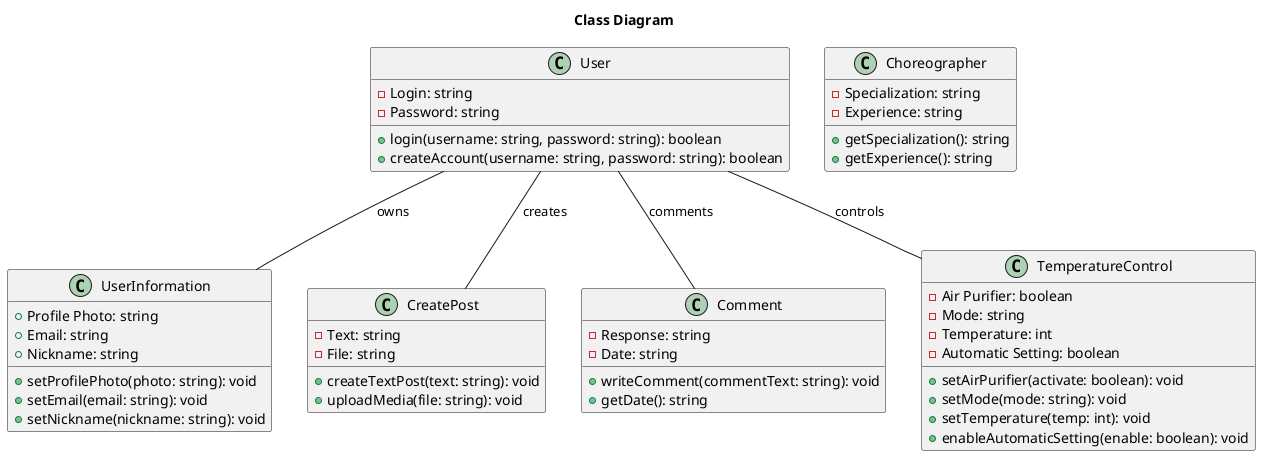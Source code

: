 @startuml

title Class Diagram

class "UserInformation" {
  +Profile Photo: string
  +Email: string
  +Nickname: string
  +setProfilePhoto(photo: string): void
  +setEmail(email: string): void
  +setNickname(nickname: string): void
}

class "User" {
  -Login: string
  -Password: string
  +login(username: string, password: string): boolean
  +createAccount(username: string, password: string): boolean
}

class "Choreographer" {
  -Specialization: string
  -Experience: string
  +getSpecialization(): string
  +getExperience(): string
}

class "CreatePost" {
  -Text: string
  -File: string
  +createTextPost(text: string): void
  +uploadMedia(file: string): void
}

class "Comment" {
  -Response: string
  -Date: string
  +writeComment(commentText: string): void
  +getDate(): string
}

class "TemperatureControl" {
  -Air Purifier: boolean
  -Mode: string
  -Temperature: int
  -Automatic Setting: boolean
  +setAirPurifier(activate: boolean): void
  +setMode(mode: string): void
  +setTemperature(temp: int): void
  +enableAutomaticSetting(enable: boolean): void
}

"User" -- "UserInformation" : owns
"User" -- "CreatePost" : creates
"User" -- "Comment" : comments
"User" -- "TemperatureControl" : controls

@enduml
